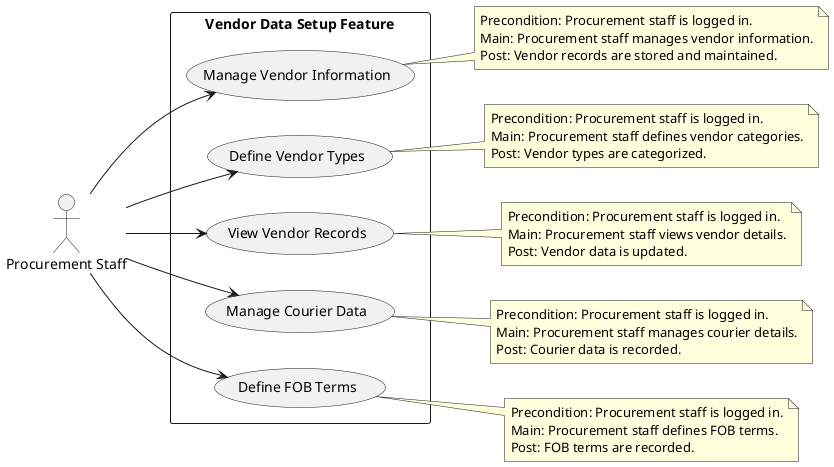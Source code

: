 @startuml
left to right direction

actor "Procurement Staff" as Procurement

rectangle "Vendor Data Setup Feature" as System {
    usecase "Manage Vendor Information" as UC_VendorData
    usecase "Define Vendor Types" as UC_VendorType
    usecase "View Vendor Records" as UC_ViewVendor
    usecase "Manage Courier Data" as UC_CourierData
    usecase "Define FOB Terms" as UC_FOBData
}

Procurement --> UC_VendorData
Procurement --> UC_VendorType
Procurement --> UC_ViewVendor
Procurement --> UC_CourierData
Procurement --> UC_FOBData

note right of UC_VendorData
    Precondition: Procurement staff is logged in.
    Main: Procurement staff manages vendor information.
    Post: Vendor records are stored and maintained.
end note

note right of UC_VendorType
    Precondition: Procurement staff is logged in.
    Main: Procurement staff defines vendor categories.
    Post: Vendor types are categorized.
end note

note right of UC_ViewVendor
    Precondition: Procurement staff is logged in.
    Main: Procurement staff views vendor details.
    Post: Vendor data is updated.
end note

note right of UC_CourierData
    Precondition: Procurement staff is logged in.
    Main: Procurement staff manages courier details.
    Post: Courier data is recorded.
end note

note right of UC_FOBData
    Precondition: Procurement staff is logged in.
    Main: Procurement staff defines FOB terms.
    Post: FOB terms are recorded.
end note

@enduml
